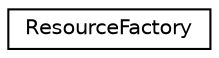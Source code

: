 digraph "Graphical Class Hierarchy"
{
 // LATEX_PDF_SIZE
  edge [fontname="Helvetica",fontsize="10",labelfontname="Helvetica",labelfontsize="10"];
  node [fontname="Helvetica",fontsize="10",shape=record];
  rankdir="LR";
  Node0 [label="ResourceFactory",height=0.2,width=0.4,color="black", fillcolor="white", style="filled",URL="$classResourceFactory.html",tooltip="Factory class for managing and providing resources."];
}
